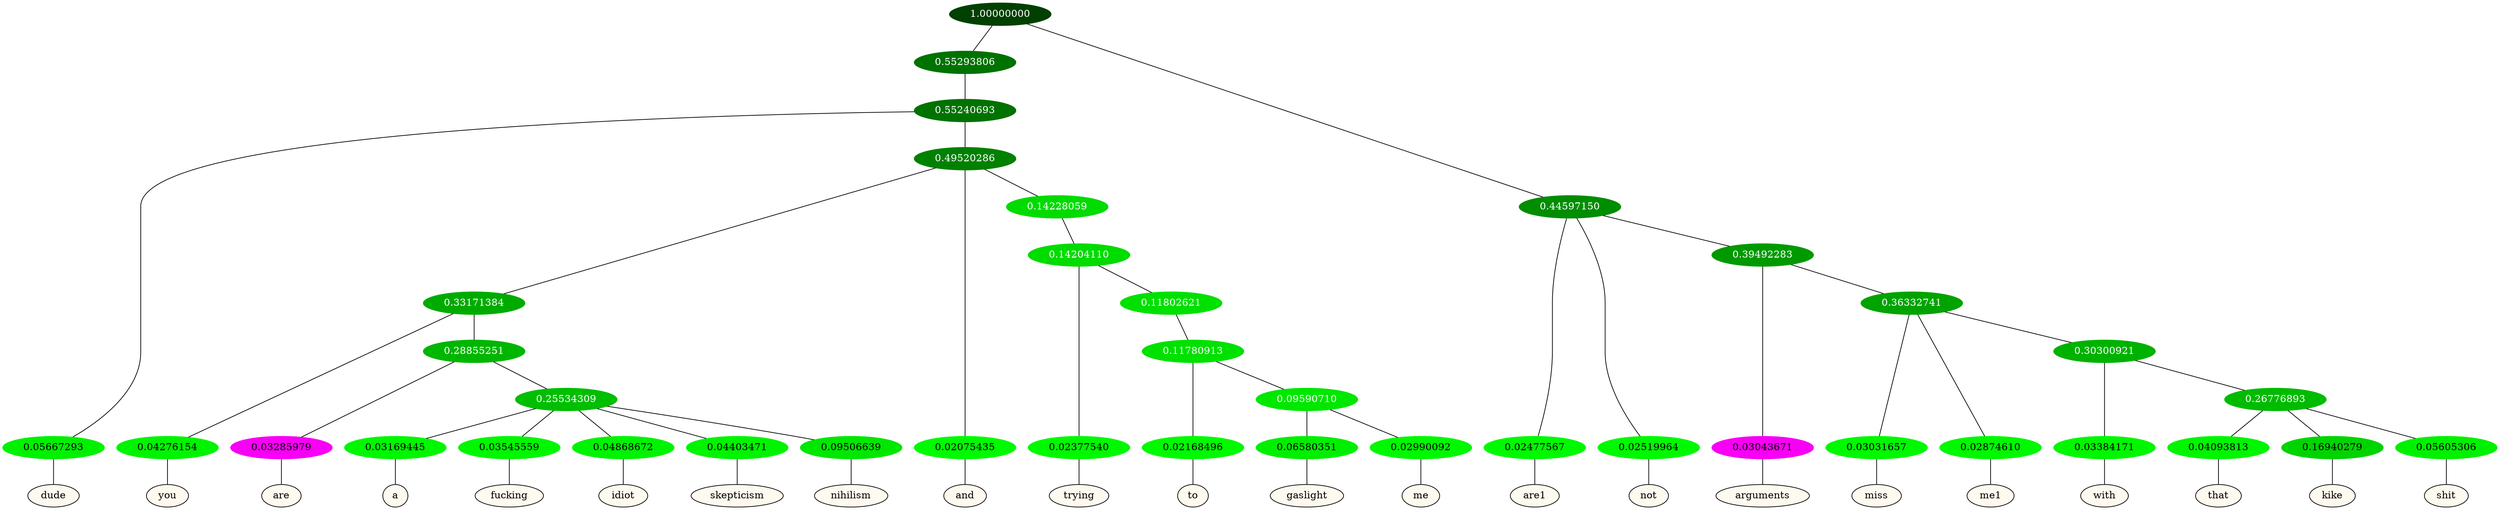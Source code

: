 graph {
	node [format=png height=0.15 nodesep=0.001 ordering=out overlap=prism overlap_scaling=0.01 ranksep=0.001 ratio=0.2 style=filled width=0.15]
	{
		rank=same
		a_w_7 [label=dude color=black fillcolor=floralwhite style="filled,solid"]
		a_w_17 [label=you color=black fillcolor=floralwhite style="filled,solid"]
		a_w_22 [label=are color=black fillcolor=floralwhite style="filled,solid"]
		a_w_29 [label=a color=black fillcolor=floralwhite style="filled,solid"]
		a_w_30 [label=fucking color=black fillcolor=floralwhite style="filled,solid"]
		a_w_31 [label=idiot color=black fillcolor=floralwhite style="filled,solid"]
		a_w_32 [label=skepticism color=black fillcolor=floralwhite style="filled,solid"]
		a_w_33 [label=nihilism color=black fillcolor=floralwhite style="filled,solid"]
		a_w_12 [label=and color=black fillcolor=floralwhite style="filled,solid"]
		a_w_24 [label=trying color=black fillcolor=floralwhite style="filled,solid"]
		a_w_35 [label=to color=black fillcolor=floralwhite style="filled,solid"]
		a_w_37 [label=gaslight color=black fillcolor=floralwhite style="filled,solid"]
		a_w_38 [label=me color=black fillcolor=floralwhite style="filled,solid"]
		a_w_4 [label=are1 color=black fillcolor=floralwhite style="filled,solid"]
		a_w_5 [label=not color=black fillcolor=floralwhite style="filled,solid"]
		a_w_9 [label=arguments color=black fillcolor=floralwhite style="filled,solid"]
		a_w_14 [label=miss color=black fillcolor=floralwhite style="filled,solid"]
		a_w_15 [label=me1 color=black fillcolor=floralwhite style="filled,solid"]
		a_w_20 [label=with color=black fillcolor=floralwhite style="filled,solid"]
		a_w_26 [label=that color=black fillcolor=floralwhite style="filled,solid"]
		a_w_27 [label=kike color=black fillcolor=floralwhite style="filled,solid"]
		a_w_28 [label=shit color=black fillcolor=floralwhite style="filled,solid"]
	}
	a_n_7 -- a_w_7
	a_n_17 -- a_w_17
	a_n_22 -- a_w_22
	a_n_29 -- a_w_29
	a_n_30 -- a_w_30
	a_n_31 -- a_w_31
	a_n_32 -- a_w_32
	a_n_33 -- a_w_33
	a_n_12 -- a_w_12
	a_n_24 -- a_w_24
	a_n_35 -- a_w_35
	a_n_37 -- a_w_37
	a_n_38 -- a_w_38
	a_n_4 -- a_w_4
	a_n_5 -- a_w_5
	a_n_9 -- a_w_9
	a_n_14 -- a_w_14
	a_n_15 -- a_w_15
	a_n_20 -- a_w_20
	a_n_26 -- a_w_26
	a_n_27 -- a_w_27
	a_n_28 -- a_w_28
	{
		rank=same
		a_n_7 [label=0.05667293 color="0.334 1.000 0.943" fontcolor=black]
		a_n_17 [label=0.04276154 color="0.334 1.000 0.957" fontcolor=black]
		a_n_22 [label=0.03285979 color="0.835 1.000 0.967" fontcolor=black]
		a_n_29 [label=0.03169445 color="0.334 1.000 0.968" fontcolor=black]
		a_n_30 [label=0.03545559 color="0.334 1.000 0.965" fontcolor=black]
		a_n_31 [label=0.04868672 color="0.334 1.000 0.951" fontcolor=black]
		a_n_32 [label=0.04403471 color="0.334 1.000 0.956" fontcolor=black]
		a_n_33 [label=0.09506639 color="0.334 1.000 0.905" fontcolor=black]
		a_n_12 [label=0.02075435 color="0.334 1.000 0.979" fontcolor=black]
		a_n_24 [label=0.02377540 color="0.334 1.000 0.976" fontcolor=black]
		a_n_35 [label=0.02168496 color="0.334 1.000 0.978" fontcolor=black]
		a_n_37 [label=0.06580351 color="0.334 1.000 0.934" fontcolor=black]
		a_n_38 [label=0.02990092 color="0.334 1.000 0.970" fontcolor=black]
		a_n_4 [label=0.02477567 color="0.334 1.000 0.975" fontcolor=black]
		a_n_5 [label=0.02519964 color="0.334 1.000 0.975" fontcolor=black]
		a_n_9 [label=0.03043671 color="0.835 1.000 0.970" fontcolor=black]
		a_n_14 [label=0.03031657 color="0.334 1.000 0.970" fontcolor=black]
		a_n_15 [label=0.02874610 color="0.334 1.000 0.971" fontcolor=black]
		a_n_20 [label=0.03384171 color="0.334 1.000 0.966" fontcolor=black]
		a_n_26 [label=0.04093813 color="0.334 1.000 0.959" fontcolor=black]
		a_n_27 [label=0.16940279 color="0.334 1.000 0.831" fontcolor=black]
		a_n_28 [label=0.05605306 color="0.334 1.000 0.944" fontcolor=black]
	}
	a_n_0 [label=1.00000000 color="0.334 1.000 0.250" fontcolor=grey99]
	a_n_1 [label=0.55293806 color="0.334 1.000 0.447" fontcolor=grey99]
	a_n_0 -- a_n_1
	a_n_2 [label=0.44597150 color="0.334 1.000 0.554" fontcolor=grey99]
	a_n_0 -- a_n_2
	a_n_3 [label=0.55240693 color="0.334 1.000 0.448" fontcolor=grey99]
	a_n_1 -- a_n_3
	a_n_2 -- a_n_4
	a_n_2 -- a_n_5
	a_n_6 [label=0.39492283 color="0.334 1.000 0.605" fontcolor=grey99]
	a_n_2 -- a_n_6
	a_n_3 -- a_n_7
	a_n_8 [label=0.49520286 color="0.334 1.000 0.505" fontcolor=grey99]
	a_n_3 -- a_n_8
	a_n_6 -- a_n_9
	a_n_10 [label=0.36332741 color="0.334 1.000 0.637" fontcolor=grey99]
	a_n_6 -- a_n_10
	a_n_11 [label=0.33171384 color="0.334 1.000 0.668" fontcolor=grey99]
	a_n_8 -- a_n_11
	a_n_8 -- a_n_12
	a_n_13 [label=0.14228059 color="0.334 1.000 0.858" fontcolor=grey99]
	a_n_8 -- a_n_13
	a_n_10 -- a_n_14
	a_n_10 -- a_n_15
	a_n_16 [label=0.30300921 color="0.334 1.000 0.697" fontcolor=grey99]
	a_n_10 -- a_n_16
	a_n_11 -- a_n_17
	a_n_18 [label=0.28855251 color="0.334 1.000 0.711" fontcolor=grey99]
	a_n_11 -- a_n_18
	a_n_19 [label=0.14204110 color="0.334 1.000 0.858" fontcolor=grey99]
	a_n_13 -- a_n_19
	a_n_16 -- a_n_20
	a_n_21 [label=0.26776893 color="0.334 1.000 0.732" fontcolor=grey99]
	a_n_16 -- a_n_21
	a_n_18 -- a_n_22
	a_n_23 [label=0.25534309 color="0.334 1.000 0.745" fontcolor=grey99]
	a_n_18 -- a_n_23
	a_n_19 -- a_n_24
	a_n_25 [label=0.11802621 color="0.334 1.000 0.882" fontcolor=grey99]
	a_n_19 -- a_n_25
	a_n_21 -- a_n_26
	a_n_21 -- a_n_27
	a_n_21 -- a_n_28
	a_n_23 -- a_n_29
	a_n_23 -- a_n_30
	a_n_23 -- a_n_31
	a_n_23 -- a_n_32
	a_n_23 -- a_n_33
	a_n_34 [label=0.11780913 color="0.334 1.000 0.882" fontcolor=grey99]
	a_n_25 -- a_n_34
	a_n_34 -- a_n_35
	a_n_36 [label=0.09590710 color="0.334 1.000 0.904" fontcolor=grey99]
	a_n_34 -- a_n_36
	a_n_36 -- a_n_37
	a_n_36 -- a_n_38
}
